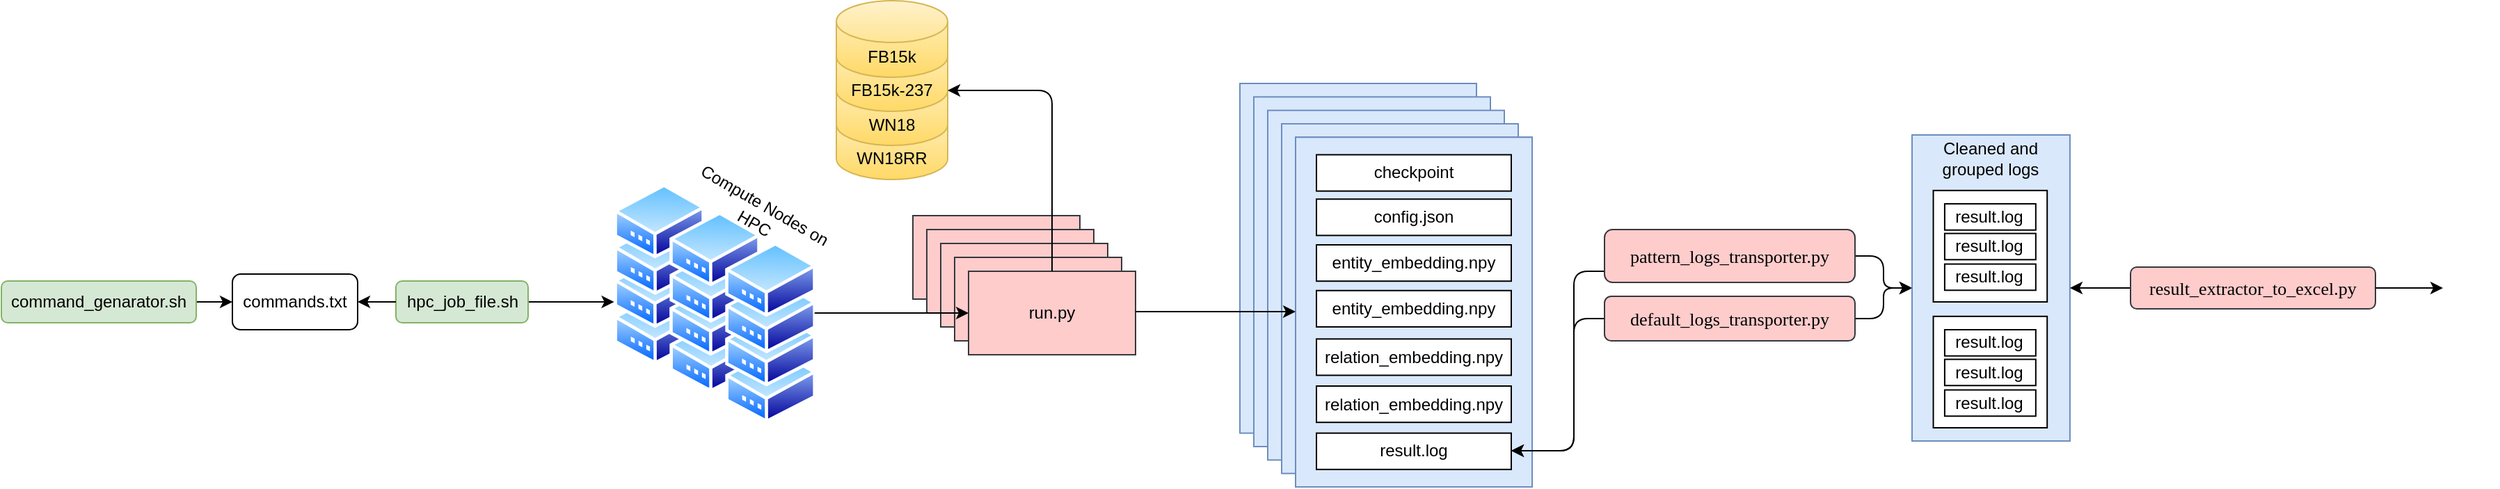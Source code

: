 <mxfile version="13.9.9" type="github">
  <diagram name="Page-1" id="e7e014a7-5840-1c2e-5031-d8a46d1fe8dd">
    <mxGraphModel dx="3146" dy="1958" grid="1" gridSize="10" guides="1" tooltips="1" connect="1" arrows="1" fold="1" page="1" pageScale="1" pageWidth="1169" pageHeight="826" background="#ffffff" math="0" shadow="0">
      <root>
        <mxCell id="0" />
        <mxCell id="1" parent="0" />
        <mxCell id="9wOc5MEG3pKJF_C7wdfZ-104" value="" style="group" vertex="1" connectable="0" parent="1">
          <mxGeometry x="740" y="-15" width="210" height="290" as="geometry" />
        </mxCell>
        <mxCell id="9wOc5MEG3pKJF_C7wdfZ-63" value="" style="group" vertex="1" connectable="0" parent="9wOc5MEG3pKJF_C7wdfZ-104">
          <mxGeometry width="170.0" height="251.333" as="geometry" />
        </mxCell>
        <mxCell id="9wOc5MEG3pKJF_C7wdfZ-58" value="" style="rounded=0;whiteSpace=wrap;html=1;fillColor=#dae8fc;strokeColor=#6c8ebf;" vertex="1" parent="9wOc5MEG3pKJF_C7wdfZ-63">
          <mxGeometry width="170.0" height="251.333" as="geometry" />
        </mxCell>
        <mxCell id="9wOc5MEG3pKJF_C7wdfZ-62" value="" style="group" vertex="1" connectable="0" parent="9wOc5MEG3pKJF_C7wdfZ-63">
          <mxGeometry x="15.0" y="12.567" width="140.0" height="226.2" as="geometry" />
        </mxCell>
        <mxCell id="9wOc5MEG3pKJF_C7wdfZ-52" value="checkpoint" style="rounded=0;whiteSpace=wrap;html=1;" vertex="1" parent="9wOc5MEG3pKJF_C7wdfZ-62">
          <mxGeometry width="140.0" height="26.1" as="geometry" />
        </mxCell>
        <mxCell id="9wOc5MEG3pKJF_C7wdfZ-54" value="config.json" style="rounded=0;whiteSpace=wrap;html=1;" vertex="1" parent="9wOc5MEG3pKJF_C7wdfZ-62">
          <mxGeometry y="31.9" width="140.0" height="26.1" as="geometry" />
        </mxCell>
        <mxCell id="9wOc5MEG3pKJF_C7wdfZ-55" value="entity_embedding.npy" style="rounded=0;whiteSpace=wrap;html=1;" vertex="1" parent="9wOc5MEG3pKJF_C7wdfZ-62">
          <mxGeometry y="64.767" width="140.0" height="26.1" as="geometry" />
        </mxCell>
        <mxCell id="9wOc5MEG3pKJF_C7wdfZ-57" value="entity_embedding.npy" style="rounded=0;whiteSpace=wrap;html=1;" vertex="1" parent="9wOc5MEG3pKJF_C7wdfZ-62">
          <mxGeometry y="97.633" width="140.0" height="26.1" as="geometry" />
        </mxCell>
        <mxCell id="9wOc5MEG3pKJF_C7wdfZ-59" value="relation_embedding.npy" style="rounded=0;whiteSpace=wrap;html=1;" vertex="1" parent="9wOc5MEG3pKJF_C7wdfZ-62">
          <mxGeometry y="132.433" width="140.0" height="26.1" as="geometry" />
        </mxCell>
        <mxCell id="9wOc5MEG3pKJF_C7wdfZ-60" value="relation_embedding.npy" style="rounded=0;whiteSpace=wrap;html=1;" vertex="1" parent="9wOc5MEG3pKJF_C7wdfZ-62">
          <mxGeometry y="166.267" width="140.0" height="26.1" as="geometry" />
        </mxCell>
        <mxCell id="9wOc5MEG3pKJF_C7wdfZ-61" value="result.log" style="rounded=0;whiteSpace=wrap;html=1;" vertex="1" parent="9wOc5MEG3pKJF_C7wdfZ-62">
          <mxGeometry y="200.1" width="140.0" height="26.1" as="geometry" />
        </mxCell>
        <mxCell id="9wOc5MEG3pKJF_C7wdfZ-64" value="" style="group" vertex="1" connectable="0" parent="9wOc5MEG3pKJF_C7wdfZ-104">
          <mxGeometry x="10" y="9.667" width="170.0" height="251.333" as="geometry" />
        </mxCell>
        <mxCell id="9wOc5MEG3pKJF_C7wdfZ-65" value="" style="rounded=0;whiteSpace=wrap;html=1;fillColor=#dae8fc;strokeColor=#6c8ebf;" vertex="1" parent="9wOc5MEG3pKJF_C7wdfZ-64">
          <mxGeometry width="170.0" height="251.333" as="geometry" />
        </mxCell>
        <mxCell id="9wOc5MEG3pKJF_C7wdfZ-66" value="" style="group" vertex="1" connectable="0" parent="9wOc5MEG3pKJF_C7wdfZ-64">
          <mxGeometry x="15.0" y="12.567" width="140.0" height="226.2" as="geometry" />
        </mxCell>
        <mxCell id="9wOc5MEG3pKJF_C7wdfZ-67" value="checkpoint" style="rounded=0;whiteSpace=wrap;html=1;" vertex="1" parent="9wOc5MEG3pKJF_C7wdfZ-66">
          <mxGeometry width="140.0" height="26.1" as="geometry" />
        </mxCell>
        <mxCell id="9wOc5MEG3pKJF_C7wdfZ-68" value="config.json" style="rounded=0;whiteSpace=wrap;html=1;" vertex="1" parent="9wOc5MEG3pKJF_C7wdfZ-66">
          <mxGeometry y="31.9" width="140.0" height="26.1" as="geometry" />
        </mxCell>
        <mxCell id="9wOc5MEG3pKJF_C7wdfZ-69" value="entity_embedding.npy" style="rounded=0;whiteSpace=wrap;html=1;" vertex="1" parent="9wOc5MEG3pKJF_C7wdfZ-66">
          <mxGeometry y="64.767" width="140.0" height="26.1" as="geometry" />
        </mxCell>
        <mxCell id="9wOc5MEG3pKJF_C7wdfZ-70" value="entity_embedding.npy" style="rounded=0;whiteSpace=wrap;html=1;" vertex="1" parent="9wOc5MEG3pKJF_C7wdfZ-66">
          <mxGeometry y="97.633" width="140.0" height="26.1" as="geometry" />
        </mxCell>
        <mxCell id="9wOc5MEG3pKJF_C7wdfZ-71" value="relation_embedding.npy" style="rounded=0;whiteSpace=wrap;html=1;" vertex="1" parent="9wOc5MEG3pKJF_C7wdfZ-66">
          <mxGeometry y="132.433" width="140.0" height="26.1" as="geometry" />
        </mxCell>
        <mxCell id="9wOc5MEG3pKJF_C7wdfZ-72" value="relation_embedding.npy" style="rounded=0;whiteSpace=wrap;html=1;" vertex="1" parent="9wOc5MEG3pKJF_C7wdfZ-66">
          <mxGeometry y="166.267" width="140.0" height="26.1" as="geometry" />
        </mxCell>
        <mxCell id="9wOc5MEG3pKJF_C7wdfZ-73" value="result.log" style="rounded=0;whiteSpace=wrap;html=1;" vertex="1" parent="9wOc5MEG3pKJF_C7wdfZ-66">
          <mxGeometry y="200.1" width="140.0" height="26.1" as="geometry" />
        </mxCell>
        <mxCell id="9wOc5MEG3pKJF_C7wdfZ-74" value="" style="group" vertex="1" connectable="0" parent="9wOc5MEG3pKJF_C7wdfZ-104">
          <mxGeometry x="20" y="19.333" width="170.0" height="251.333" as="geometry" />
        </mxCell>
        <mxCell id="9wOc5MEG3pKJF_C7wdfZ-75" value="" style="rounded=0;whiteSpace=wrap;html=1;fillColor=#dae8fc;strokeColor=#6c8ebf;" vertex="1" parent="9wOc5MEG3pKJF_C7wdfZ-74">
          <mxGeometry width="170.0" height="251.333" as="geometry" />
        </mxCell>
        <mxCell id="9wOc5MEG3pKJF_C7wdfZ-76" value="" style="group" vertex="1" connectable="0" parent="9wOc5MEG3pKJF_C7wdfZ-74">
          <mxGeometry x="15.0" y="12.567" width="140.0" height="226.2" as="geometry" />
        </mxCell>
        <mxCell id="9wOc5MEG3pKJF_C7wdfZ-77" value="checkpoint" style="rounded=0;whiteSpace=wrap;html=1;" vertex="1" parent="9wOc5MEG3pKJF_C7wdfZ-76">
          <mxGeometry width="140.0" height="26.1" as="geometry" />
        </mxCell>
        <mxCell id="9wOc5MEG3pKJF_C7wdfZ-78" value="config.json" style="rounded=0;whiteSpace=wrap;html=1;" vertex="1" parent="9wOc5MEG3pKJF_C7wdfZ-76">
          <mxGeometry y="31.9" width="140.0" height="26.1" as="geometry" />
        </mxCell>
        <mxCell id="9wOc5MEG3pKJF_C7wdfZ-79" value="entity_embedding.npy" style="rounded=0;whiteSpace=wrap;html=1;" vertex="1" parent="9wOc5MEG3pKJF_C7wdfZ-76">
          <mxGeometry y="64.767" width="140.0" height="26.1" as="geometry" />
        </mxCell>
        <mxCell id="9wOc5MEG3pKJF_C7wdfZ-80" value="entity_embedding.npy" style="rounded=0;whiteSpace=wrap;html=1;" vertex="1" parent="9wOc5MEG3pKJF_C7wdfZ-76">
          <mxGeometry y="97.633" width="140.0" height="26.1" as="geometry" />
        </mxCell>
        <mxCell id="9wOc5MEG3pKJF_C7wdfZ-81" value="relation_embedding.npy" style="rounded=0;whiteSpace=wrap;html=1;" vertex="1" parent="9wOc5MEG3pKJF_C7wdfZ-76">
          <mxGeometry y="132.433" width="140.0" height="26.1" as="geometry" />
        </mxCell>
        <mxCell id="9wOc5MEG3pKJF_C7wdfZ-82" value="relation_embedding.npy" style="rounded=0;whiteSpace=wrap;html=1;" vertex="1" parent="9wOc5MEG3pKJF_C7wdfZ-76">
          <mxGeometry y="166.267" width="140.0" height="26.1" as="geometry" />
        </mxCell>
        <mxCell id="9wOc5MEG3pKJF_C7wdfZ-83" value="result.log" style="rounded=0;whiteSpace=wrap;html=1;" vertex="1" parent="9wOc5MEG3pKJF_C7wdfZ-76">
          <mxGeometry y="200.1" width="140.0" height="26.1" as="geometry" />
        </mxCell>
        <mxCell id="9wOc5MEG3pKJF_C7wdfZ-84" value="" style="group" vertex="1" connectable="0" parent="9wOc5MEG3pKJF_C7wdfZ-104">
          <mxGeometry x="30" y="29.0" width="170.0" height="251.333" as="geometry" />
        </mxCell>
        <mxCell id="9wOc5MEG3pKJF_C7wdfZ-85" value="" style="rounded=0;whiteSpace=wrap;html=1;fillColor=#dae8fc;strokeColor=#6c8ebf;" vertex="1" parent="9wOc5MEG3pKJF_C7wdfZ-84">
          <mxGeometry width="170.0" height="251.333" as="geometry" />
        </mxCell>
        <mxCell id="9wOc5MEG3pKJF_C7wdfZ-86" value="" style="group" vertex="1" connectable="0" parent="9wOc5MEG3pKJF_C7wdfZ-84">
          <mxGeometry x="15.0" y="12.567" width="140.0" height="226.2" as="geometry" />
        </mxCell>
        <mxCell id="9wOc5MEG3pKJF_C7wdfZ-87" value="checkpoint" style="rounded=0;whiteSpace=wrap;html=1;" vertex="1" parent="9wOc5MEG3pKJF_C7wdfZ-86">
          <mxGeometry width="140.0" height="26.1" as="geometry" />
        </mxCell>
        <mxCell id="9wOc5MEG3pKJF_C7wdfZ-88" value="config.json" style="rounded=0;whiteSpace=wrap;html=1;" vertex="1" parent="9wOc5MEG3pKJF_C7wdfZ-86">
          <mxGeometry y="31.9" width="140.0" height="26.1" as="geometry" />
        </mxCell>
        <mxCell id="9wOc5MEG3pKJF_C7wdfZ-89" value="entity_embedding.npy" style="rounded=0;whiteSpace=wrap;html=1;" vertex="1" parent="9wOc5MEG3pKJF_C7wdfZ-86">
          <mxGeometry y="64.767" width="140.0" height="26.1" as="geometry" />
        </mxCell>
        <mxCell id="9wOc5MEG3pKJF_C7wdfZ-90" value="entity_embedding.npy" style="rounded=0;whiteSpace=wrap;html=1;" vertex="1" parent="9wOc5MEG3pKJF_C7wdfZ-86">
          <mxGeometry y="97.633" width="140.0" height="26.1" as="geometry" />
        </mxCell>
        <mxCell id="9wOc5MEG3pKJF_C7wdfZ-91" value="relation_embedding.npy" style="rounded=0;whiteSpace=wrap;html=1;" vertex="1" parent="9wOc5MEG3pKJF_C7wdfZ-86">
          <mxGeometry y="132.433" width="140.0" height="26.1" as="geometry" />
        </mxCell>
        <mxCell id="9wOc5MEG3pKJF_C7wdfZ-92" value="relation_embedding.npy" style="rounded=0;whiteSpace=wrap;html=1;" vertex="1" parent="9wOc5MEG3pKJF_C7wdfZ-86">
          <mxGeometry y="166.267" width="140.0" height="26.1" as="geometry" />
        </mxCell>
        <mxCell id="9wOc5MEG3pKJF_C7wdfZ-93" value="result.log" style="rounded=0;whiteSpace=wrap;html=1;" vertex="1" parent="9wOc5MEG3pKJF_C7wdfZ-86">
          <mxGeometry y="200.1" width="140.0" height="26.1" as="geometry" />
        </mxCell>
        <mxCell id="9wOc5MEG3pKJF_C7wdfZ-94" value="" style="group;fillColor=#dae8fc;strokeColor=#6c8ebf;" vertex="1" connectable="0" parent="9wOc5MEG3pKJF_C7wdfZ-104">
          <mxGeometry x="40" y="38.667" width="170.0" height="251.333" as="geometry" />
        </mxCell>
        <mxCell id="9wOc5MEG3pKJF_C7wdfZ-95" value="" style="rounded=0;whiteSpace=wrap;html=1;fillColor=#dae8fc;strokeColor=#6c8ebf;" vertex="1" parent="9wOc5MEG3pKJF_C7wdfZ-94">
          <mxGeometry width="170.0" height="251.333" as="geometry" />
        </mxCell>
        <mxCell id="9wOc5MEG3pKJF_C7wdfZ-96" value="" style="group" vertex="1" connectable="0" parent="9wOc5MEG3pKJF_C7wdfZ-94">
          <mxGeometry x="15.0" y="12.567" width="140.0" height="226.2" as="geometry" />
        </mxCell>
        <mxCell id="9wOc5MEG3pKJF_C7wdfZ-97" value="checkpoint" style="rounded=0;whiteSpace=wrap;html=1;" vertex="1" parent="9wOc5MEG3pKJF_C7wdfZ-96">
          <mxGeometry width="140.0" height="26.1" as="geometry" />
        </mxCell>
        <mxCell id="9wOc5MEG3pKJF_C7wdfZ-98" value="config.json" style="rounded=0;whiteSpace=wrap;html=1;" vertex="1" parent="9wOc5MEG3pKJF_C7wdfZ-96">
          <mxGeometry y="31.9" width="140.0" height="26.1" as="geometry" />
        </mxCell>
        <mxCell id="9wOc5MEG3pKJF_C7wdfZ-99" value="entity_embedding.npy" style="rounded=0;whiteSpace=wrap;html=1;" vertex="1" parent="9wOc5MEG3pKJF_C7wdfZ-96">
          <mxGeometry y="64.767" width="140.0" height="26.1" as="geometry" />
        </mxCell>
        <mxCell id="9wOc5MEG3pKJF_C7wdfZ-100" value="entity_embedding.npy" style="rounded=0;whiteSpace=wrap;html=1;" vertex="1" parent="9wOc5MEG3pKJF_C7wdfZ-96">
          <mxGeometry y="97.633" width="140.0" height="26.1" as="geometry" />
        </mxCell>
        <mxCell id="9wOc5MEG3pKJF_C7wdfZ-101" value="relation_embedding.npy" style="rounded=0;whiteSpace=wrap;html=1;" vertex="1" parent="9wOc5MEG3pKJF_C7wdfZ-96">
          <mxGeometry y="132.433" width="140.0" height="26.1" as="geometry" />
        </mxCell>
        <mxCell id="9wOc5MEG3pKJF_C7wdfZ-102" value="relation_embedding.npy" style="rounded=0;whiteSpace=wrap;html=1;" vertex="1" parent="9wOc5MEG3pKJF_C7wdfZ-96">
          <mxGeometry y="166.267" width="140.0" height="26.1" as="geometry" />
        </mxCell>
        <mxCell id="9wOc5MEG3pKJF_C7wdfZ-103" value="result.log" style="rounded=0;whiteSpace=wrap;html=1;" vertex="1" parent="9wOc5MEG3pKJF_C7wdfZ-96">
          <mxGeometry y="200.1" width="140.0" height="26.1" as="geometry" />
        </mxCell>
        <mxCell id="9wOc5MEG3pKJF_C7wdfZ-108" value="" style="group" vertex="1" connectable="0" parent="1">
          <mxGeometry x="505" y="80" width="160" height="100" as="geometry" />
        </mxCell>
        <mxCell id="9wOc5MEG3pKJF_C7wdfZ-47" value="run.py" style="rounded=0;whiteSpace=wrap;html=1;fillColor=#ffcccc;strokeColor=#36393d;" vertex="1" parent="9wOc5MEG3pKJF_C7wdfZ-108">
          <mxGeometry width="120" height="60" as="geometry" />
        </mxCell>
        <mxCell id="9wOc5MEG3pKJF_C7wdfZ-48" value="run.py" style="rounded=0;whiteSpace=wrap;html=1;fillColor=#ffcccc;strokeColor=#36393d;" vertex="1" parent="9wOc5MEG3pKJF_C7wdfZ-108">
          <mxGeometry x="10" y="10" width="120" height="60" as="geometry" />
        </mxCell>
        <mxCell id="9wOc5MEG3pKJF_C7wdfZ-49" value="run.py" style="rounded=0;whiteSpace=wrap;html=1;fillColor=#ffcccc;strokeColor=#36393d;" vertex="1" parent="9wOc5MEG3pKJF_C7wdfZ-108">
          <mxGeometry x="20" y="20" width="120" height="60" as="geometry" />
        </mxCell>
        <mxCell id="9wOc5MEG3pKJF_C7wdfZ-50" value="run.py" style="rounded=0;whiteSpace=wrap;html=1;fillColor=#ffcccc;strokeColor=#36393d;" vertex="1" parent="9wOc5MEG3pKJF_C7wdfZ-108">
          <mxGeometry x="30" y="30" width="120" height="60" as="geometry" />
        </mxCell>
        <mxCell id="9wOc5MEG3pKJF_C7wdfZ-51" value="run.py" style="rounded=0;whiteSpace=wrap;html=1;fillColor=#ffcccc;strokeColor=#36393d;" vertex="1" parent="9wOc5MEG3pKJF_C7wdfZ-108">
          <mxGeometry x="40" y="40" width="120" height="60" as="geometry" />
        </mxCell>
        <mxCell id="9wOc5MEG3pKJF_C7wdfZ-123" value="" style="group" vertex="1" connectable="0" parent="1">
          <mxGeometry x="290" y="59" width="170" height="170" as="geometry" />
        </mxCell>
        <mxCell id="9wOc5MEG3pKJF_C7wdfZ-115" value="" style="aspect=fixed;perimeter=ellipsePerimeter;html=1;align=center;shadow=0;dashed=0;spacingTop=3;image;image=img/lib/active_directory/shadowed_router.svg;" vertex="1" parent="9wOc5MEG3pKJF_C7wdfZ-123">
          <mxGeometry y="48" width="65.6" height="80" as="geometry" />
        </mxCell>
        <mxCell id="9wOc5MEG3pKJF_C7wdfZ-116" value="" style="aspect=fixed;perimeter=ellipsePerimeter;html=1;align=center;shadow=0;dashed=0;spacingTop=3;image;image=img/lib/active_directory/shadowed_router.svg;" vertex="1" parent="9wOc5MEG3pKJF_C7wdfZ-123">
          <mxGeometry y="-2" width="65.6" height="80" as="geometry" />
        </mxCell>
        <mxCell id="9wOc5MEG3pKJF_C7wdfZ-118" value="" style="aspect=fixed;perimeter=ellipsePerimeter;html=1;align=center;shadow=0;dashed=0;spacingTop=3;image;image=img/lib/active_directory/shadowed_router.svg;" vertex="1" parent="9wOc5MEG3pKJF_C7wdfZ-123">
          <mxGeometry x="40" y="68" width="65.6" height="80" as="geometry" />
        </mxCell>
        <mxCell id="9wOc5MEG3pKJF_C7wdfZ-119" value="" style="aspect=fixed;perimeter=ellipsePerimeter;html=1;align=center;shadow=0;dashed=0;spacingTop=3;image;image=img/lib/active_directory/shadowed_router.svg;" vertex="1" parent="9wOc5MEG3pKJF_C7wdfZ-123">
          <mxGeometry x="40" y="18" width="65.6" height="80" as="geometry" />
        </mxCell>
        <mxCell id="9wOc5MEG3pKJF_C7wdfZ-120" value="" style="aspect=fixed;perimeter=ellipsePerimeter;html=1;align=center;shadow=0;dashed=0;spacingTop=3;image;image=img/lib/active_directory/shadowed_router.svg;" vertex="1" parent="9wOc5MEG3pKJF_C7wdfZ-123">
          <mxGeometry x="80" y="90" width="65.6" height="80" as="geometry" />
        </mxCell>
        <mxCell id="9wOc5MEG3pKJF_C7wdfZ-121" value="" style="aspect=fixed;perimeter=ellipsePerimeter;html=1;align=center;shadow=0;dashed=0;spacingTop=3;image;image=img/lib/active_directory/shadowed_router.svg;" vertex="1" parent="9wOc5MEG3pKJF_C7wdfZ-123">
          <mxGeometry x="80" y="40" width="65.6" height="80" as="geometry" />
        </mxCell>
        <mxCell id="9wOc5MEG3pKJF_C7wdfZ-152" value="" style="group" vertex="1" connectable="0" parent="1">
          <mxGeometry x="450" y="-50" width="80" height="104" as="geometry" />
        </mxCell>
        <mxCell id="9wOc5MEG3pKJF_C7wdfZ-136" value="&lt;span style=&quot;color: rgb(0 , 0 , 0) ; font-family: &amp;#34;helvetica&amp;#34; ; font-size: 12px ; font-style: normal ; font-weight: 400 ; letter-spacing: normal ; text-align: center ; text-indent: 0px ; text-transform: none ; word-spacing: 0px ; display: inline ; float: none&quot;&gt;WN18RR&lt;/span&gt;" style="shape=cylinder3;whiteSpace=wrap;html=1;boundedLbl=1;backgroundOutline=1;size=15;gradientColor=#ffd966;fillColor=#fff2cc;strokeColor=#d6b656;" vertex="1" parent="9wOc5MEG3pKJF_C7wdfZ-152">
          <mxGeometry y="49" width="80" height="55" as="geometry" />
        </mxCell>
        <mxCell id="9wOc5MEG3pKJF_C7wdfZ-137" value="&lt;span style=&quot;color: rgb(0 , 0 , 0) ; font-family: &amp;#34;helvetica&amp;#34; ; font-size: 12px ; font-style: normal ; font-weight: 400 ; letter-spacing: normal ; text-align: center ; text-indent: 0px ; text-transform: none ; word-spacing: 0px ; display: inline ; float: none&quot;&gt;WN18&lt;/span&gt;" style="shape=cylinder3;whiteSpace=wrap;html=1;boundedLbl=1;backgroundOutline=1;size=15;gradientColor=#ffd966;fillColor=#fff2cc;strokeColor=#d6b656;" vertex="1" parent="9wOc5MEG3pKJF_C7wdfZ-152">
          <mxGeometry y="24.5" width="80" height="55" as="geometry" />
        </mxCell>
        <mxCell id="9wOc5MEG3pKJF_C7wdfZ-138" value="&lt;span style=&quot;color: rgb(0 , 0 , 0) ; font-family: &amp;#34;helvetica&amp;#34; ; font-size: 12px ; font-style: normal ; font-weight: 400 ; letter-spacing: normal ; text-align: center ; text-indent: 0px ; text-transform: none ; word-spacing: 0px ; display: inline ; float: none&quot;&gt;FB15k-237&lt;/span&gt;" style="shape=cylinder3;whiteSpace=wrap;html=1;boundedLbl=1;backgroundOutline=1;size=15;fillColor=#fff2cc;strokeColor=#d6b656;gradientColor=#ffd966;" vertex="1" parent="9wOc5MEG3pKJF_C7wdfZ-152">
          <mxGeometry width="80" height="55" as="geometry" />
        </mxCell>
        <mxCell id="9wOc5MEG3pKJF_C7wdfZ-151" value="&lt;span style=&quot;color: rgb(0 , 0 , 0) ; font-family: &amp;#34;helvetica&amp;#34; ; font-size: 12px ; font-style: normal ; font-weight: 400 ; letter-spacing: normal ; text-align: center ; text-indent: 0px ; text-transform: none ; word-spacing: 0px ; display: inline ; float: none&quot;&gt;FB15k&lt;/span&gt;" style="shape=cylinder3;whiteSpace=wrap;html=1;boundedLbl=1;backgroundOutline=1;size=15;fillColor=#fff2cc;strokeColor=#d6b656;gradientColor=#ffd966;" vertex="1" parent="9wOc5MEG3pKJF_C7wdfZ-152">
          <mxGeometry y="-24.5" width="80" height="55" as="geometry" />
        </mxCell>
        <mxCell id="9wOc5MEG3pKJF_C7wdfZ-216" value="" style="edgeStyle=orthogonalEdgeStyle;rounded=1;orthogonalLoop=1;jettySize=auto;html=1;" edge="1" parent="1" source="9wOc5MEG3pKJF_C7wdfZ-41" target="9wOc5MEG3pKJF_C7wdfZ-42">
          <mxGeometry relative="1" as="geometry" />
        </mxCell>
        <mxCell id="9wOc5MEG3pKJF_C7wdfZ-41" value="command_genarator.sh" style="rounded=1;whiteSpace=wrap;html=1;fillColor=#d5e8d4;strokeColor=#82b366;" vertex="1" parent="1">
          <mxGeometry x="-150" y="127" width="140" height="30" as="geometry" />
        </mxCell>
        <mxCell id="9wOc5MEG3pKJF_C7wdfZ-42" value="commands.txt" style="rounded=1;whiteSpace=wrap;html=1;" vertex="1" parent="1">
          <mxGeometry x="16" y="122" width="90" height="40" as="geometry" />
        </mxCell>
        <mxCell id="9wOc5MEG3pKJF_C7wdfZ-219" style="edgeStyle=orthogonalEdgeStyle;rounded=1;orthogonalLoop=1;jettySize=auto;html=1;" edge="1" parent="1" source="9wOc5MEG3pKJF_C7wdfZ-44" target="9wOc5MEG3pKJF_C7wdfZ-115">
          <mxGeometry relative="1" as="geometry">
            <Array as="points">
              <mxPoint x="280" y="142" />
              <mxPoint x="280" y="142" />
            </Array>
          </mxGeometry>
        </mxCell>
        <mxCell id="9wOc5MEG3pKJF_C7wdfZ-44" value="hpc_job_file.sh" style="rounded=1;whiteSpace=wrap;html=1;fillColor=#d5e8d4;strokeColor=#82b366;" vertex="1" parent="1">
          <mxGeometry x="133.5" y="127" width="95" height="30" as="geometry" />
        </mxCell>
        <mxCell id="9wOc5MEG3pKJF_C7wdfZ-45" value="" style="edgeStyle=orthogonalEdgeStyle;rounded=0;orthogonalLoop=1;jettySize=auto;html=1;" edge="1" parent="1" source="9wOc5MEG3pKJF_C7wdfZ-44" target="9wOc5MEG3pKJF_C7wdfZ-42">
          <mxGeometry x="158.5" y="365" as="geometry" />
        </mxCell>
        <mxCell id="9wOc5MEG3pKJF_C7wdfZ-164" style="edgeStyle=orthogonalEdgeStyle;rounded=1;orthogonalLoop=1;jettySize=auto;html=1;" edge="1" parent="1" source="9wOc5MEG3pKJF_C7wdfZ-158" target="9wOc5MEG3pKJF_C7wdfZ-103">
          <mxGeometry relative="1" as="geometry">
            <Array as="points">
              <mxPoint x="1130" y="120" />
              <mxPoint x="980" y="120" />
              <mxPoint x="980" y="249" />
            </Array>
          </mxGeometry>
        </mxCell>
        <mxCell id="9wOc5MEG3pKJF_C7wdfZ-202" style="edgeStyle=orthogonalEdgeStyle;rounded=1;orthogonalLoop=1;jettySize=auto;html=1;" edge="1" parent="1" source="9wOc5MEG3pKJF_C7wdfZ-158" target="9wOc5MEG3pKJF_C7wdfZ-195">
          <mxGeometry relative="1" as="geometry" />
        </mxCell>
        <mxCell id="9wOc5MEG3pKJF_C7wdfZ-158" value="&lt;pre style=&quot;font-family: &amp;#34;.applesystemuifont&amp;#34; ; font-size: 9.8pt&quot;&gt;pattern_logs_transporter.py&lt;/pre&gt;" style="rounded=1;whiteSpace=wrap;html=1;fillColor=#ffcccc;strokeColor=#36393d;" vertex="1" parent="1">
          <mxGeometry x="1002" y="90" width="180" height="38" as="geometry" />
        </mxCell>
        <mxCell id="9wOc5MEG3pKJF_C7wdfZ-165" style="edgeStyle=orthogonalEdgeStyle;rounded=1;orthogonalLoop=1;jettySize=auto;html=1;" edge="1" parent="1" source="9wOc5MEG3pKJF_C7wdfZ-159" target="9wOc5MEG3pKJF_C7wdfZ-103">
          <mxGeometry relative="1" as="geometry">
            <Array as="points">
              <mxPoint x="980" y="154" />
              <mxPoint x="980" y="249" />
            </Array>
          </mxGeometry>
        </mxCell>
        <mxCell id="9wOc5MEG3pKJF_C7wdfZ-201" style="edgeStyle=orthogonalEdgeStyle;rounded=1;orthogonalLoop=1;jettySize=auto;html=1;" edge="1" parent="1" source="9wOc5MEG3pKJF_C7wdfZ-159" target="9wOc5MEG3pKJF_C7wdfZ-195">
          <mxGeometry relative="1" as="geometry" />
        </mxCell>
        <mxCell id="9wOc5MEG3pKJF_C7wdfZ-159" value="&lt;pre style=&quot;font-family: &amp;#34;.applesystemuifont&amp;#34; ; font-size: 9.8pt&quot;&gt;default_logs_transporter.py&lt;/pre&gt;" style="rounded=1;whiteSpace=wrap;html=1;fillColor=#ffcccc;strokeColor=#36393d;" vertex="1" parent="1">
          <mxGeometry x="1002" y="138" width="180" height="32" as="geometry" />
        </mxCell>
        <mxCell id="9wOc5MEG3pKJF_C7wdfZ-198" value="" style="group" vertex="1" connectable="0" parent="1">
          <mxGeometry x="1223" y="22" width="166.53" height="231.15" as="geometry" />
        </mxCell>
        <mxCell id="9wOc5MEG3pKJF_C7wdfZ-195" value="" style="rounded=0;whiteSpace=wrap;html=1;fillColor=#dae8fc;strokeColor=#6c8ebf;" vertex="1" parent="9wOc5MEG3pKJF_C7wdfZ-198">
          <mxGeometry width="113.46" height="220" as="geometry" />
        </mxCell>
        <mxCell id="9wOc5MEG3pKJF_C7wdfZ-185" value="" style="group" vertex="1" connectable="0" parent="9wOc5MEG3pKJF_C7wdfZ-198">
          <mxGeometry x="23.46" y="49.5" width="143.07" height="181.65" as="geometry" />
        </mxCell>
        <mxCell id="9wOc5MEG3pKJF_C7wdfZ-169" value="" style="group" vertex="1" connectable="0" parent="9wOc5MEG3pKJF_C7wdfZ-185">
          <mxGeometry y="60" width="101.82" height="121.65" as="geometry" />
        </mxCell>
        <mxCell id="9wOc5MEG3pKJF_C7wdfZ-171" value="" style="group" vertex="1" connectable="0" parent="9wOc5MEG3pKJF_C7wdfZ-185">
          <mxGeometry y="90.5" width="96.138" height="90.483" as="geometry" />
        </mxCell>
        <mxCell id="9wOc5MEG3pKJF_C7wdfZ-172" value="" style="rounded=0;whiteSpace=wrap;html=1;" vertex="1" parent="9wOc5MEG3pKJF_C7wdfZ-171">
          <mxGeometry x="-8.182" y="-9.597" width="81.818" height="80.097" as="geometry" />
        </mxCell>
        <mxCell id="9wOc5MEG3pKJF_C7wdfZ-173" value="result.log" style="rounded=0;whiteSpace=wrap;html=1;" vertex="1" parent="9wOc5MEG3pKJF_C7wdfZ-171">
          <mxGeometry width="65.455" height="18.848" as="geometry" />
        </mxCell>
        <mxCell id="9wOc5MEG3pKJF_C7wdfZ-174" value="result.log" style="rounded=0;whiteSpace=wrap;html=1;" vertex="1" parent="9wOc5MEG3pKJF_C7wdfZ-171">
          <mxGeometry y="21.291" width="65.455" height="18.848" as="geometry" />
        </mxCell>
        <mxCell id="9wOc5MEG3pKJF_C7wdfZ-175" value="result.log" style="rounded=0;whiteSpace=wrap;html=1;" vertex="1" parent="9wOc5MEG3pKJF_C7wdfZ-171">
          <mxGeometry y="43.28" width="65.455" height="18.848" as="geometry" />
        </mxCell>
        <mxCell id="9wOc5MEG3pKJF_C7wdfZ-189" value="" style="group" vertex="1" connectable="0" parent="9wOc5MEG3pKJF_C7wdfZ-185">
          <mxGeometry y="0.02" width="143.07" height="170.963" as="geometry" />
        </mxCell>
        <mxCell id="9wOc5MEG3pKJF_C7wdfZ-190" value="" style="rounded=0;whiteSpace=wrap;html=1;" vertex="1" parent="9wOc5MEG3pKJF_C7wdfZ-189">
          <mxGeometry x="-8.182" y="-9.597" width="81.818" height="80.097" as="geometry" />
        </mxCell>
        <mxCell id="9wOc5MEG3pKJF_C7wdfZ-191" value="result.log" style="rounded=0;whiteSpace=wrap;html=1;" vertex="1" parent="9wOc5MEG3pKJF_C7wdfZ-189">
          <mxGeometry width="65.455" height="18.848" as="geometry" />
        </mxCell>
        <mxCell id="9wOc5MEG3pKJF_C7wdfZ-192" value="result.log" style="rounded=0;whiteSpace=wrap;html=1;" vertex="1" parent="9wOc5MEG3pKJF_C7wdfZ-189">
          <mxGeometry y="21.291" width="65.455" height="18.848" as="geometry" />
        </mxCell>
        <mxCell id="9wOc5MEG3pKJF_C7wdfZ-193" value="result.log" style="rounded=0;whiteSpace=wrap;html=1;" vertex="1" parent="9wOc5MEG3pKJF_C7wdfZ-189">
          <mxGeometry y="43.28" width="65.455" height="18.848" as="geometry" />
        </mxCell>
        <mxCell id="9wOc5MEG3pKJF_C7wdfZ-196" value="Cleaned and grouped logs" style="text;html=1;strokeColor=none;fillColor=none;align=center;verticalAlign=middle;whiteSpace=wrap;rounded=0;" vertex="1" parent="9wOc5MEG3pKJF_C7wdfZ-198">
          <mxGeometry x="18.37" y="7" width="76.73" height="20" as="geometry" />
        </mxCell>
        <mxCell id="9wOc5MEG3pKJF_C7wdfZ-199" style="edgeStyle=orthogonalEdgeStyle;rounded=1;orthogonalLoop=1;jettySize=auto;html=1;exitX=0.5;exitY=0;exitDx=0;exitDy=0;entryX=1;entryY=1;entryDx=0;entryDy=-15;entryPerimeter=0;" edge="1" parent="1" source="9wOc5MEG3pKJF_C7wdfZ-51" target="9wOc5MEG3pKJF_C7wdfZ-138">
          <mxGeometry relative="1" as="geometry" />
        </mxCell>
        <mxCell id="9wOc5MEG3pKJF_C7wdfZ-203" style="edgeStyle=orthogonalEdgeStyle;rounded=1;orthogonalLoop=1;jettySize=auto;html=1;" edge="1" parent="1" source="9wOc5MEG3pKJF_C7wdfZ-200" target="9wOc5MEG3pKJF_C7wdfZ-195">
          <mxGeometry relative="1" as="geometry" />
        </mxCell>
        <mxCell id="9wOc5MEG3pKJF_C7wdfZ-200" value="&lt;pre style=&quot;font-family: &amp;#34;.applesystemuifont&amp;#34; ; font-size: 9.8pt&quot;&gt;result_extractor_to_excel.py&lt;/pre&gt;" style="rounded=1;whiteSpace=wrap;html=1;fillColor=#ffcccc;strokeColor=#36393d;" vertex="1" parent="1">
          <mxGeometry x="1380" y="117" width="176" height="30" as="geometry" />
        </mxCell>
        <mxCell id="9wOc5MEG3pKJF_C7wdfZ-209" value="" style="group" vertex="1" connectable="0" parent="1">
          <mxGeometry x="1577" y="85" width="67.5" height="67" as="geometry" />
        </mxCell>
        <mxCell id="9wOc5MEG3pKJF_C7wdfZ-204" value="" style="shape=image;html=1;verticalAlign=top;verticalLabelPosition=bottom;labelBackgroundColor=#ffffff;imageAspect=0;aspect=fixed;image=https://cdn3.iconfinder.com/data/icons/logos-brands-3/24/logo_brand_brands_logos_excel-128.png" vertex="1" parent="9wOc5MEG3pKJF_C7wdfZ-209">
          <mxGeometry width="40" height="40" as="geometry" />
        </mxCell>
        <mxCell id="9wOc5MEG3pKJF_C7wdfZ-206" value="" style="shape=image;html=1;verticalAlign=top;verticalLabelPosition=bottom;labelBackgroundColor=#ffffff;imageAspect=0;aspect=fixed;image=https://cdn3.iconfinder.com/data/icons/logos-brands-3/24/logo_brand_brands_logos_excel-128.png" vertex="1" parent="9wOc5MEG3pKJF_C7wdfZ-209">
          <mxGeometry x="9" y="7" width="40" height="40" as="geometry" />
        </mxCell>
        <mxCell id="9wOc5MEG3pKJF_C7wdfZ-207" value="" style="shape=image;html=1;verticalAlign=top;verticalLabelPosition=bottom;labelBackgroundColor=#ffffff;imageAspect=0;aspect=fixed;image=https://cdn3.iconfinder.com/data/icons/logos-brands-3/24/logo_brand_brands_logos_excel-128.png" vertex="1" parent="9wOc5MEG3pKJF_C7wdfZ-209">
          <mxGeometry x="18" y="17" width="40" height="40" as="geometry" />
        </mxCell>
        <mxCell id="9wOc5MEG3pKJF_C7wdfZ-205" value="" style="shape=image;html=1;verticalAlign=top;verticalLabelPosition=bottom;labelBackgroundColor=#ffffff;imageAspect=0;aspect=fixed;image=https://cdn3.iconfinder.com/data/icons/logos-brands-3/24/logo_brand_brands_logos_excel-128.png" vertex="1" parent="9wOc5MEG3pKJF_C7wdfZ-209">
          <mxGeometry x="27.5" y="27" width="40" height="40" as="geometry" />
        </mxCell>
        <mxCell id="9wOc5MEG3pKJF_C7wdfZ-210" style="edgeStyle=orthogonalEdgeStyle;rounded=1;orthogonalLoop=1;jettySize=auto;html=1;" edge="1" parent="1" source="9wOc5MEG3pKJF_C7wdfZ-51" target="9wOc5MEG3pKJF_C7wdfZ-95">
          <mxGeometry relative="1" as="geometry">
            <Array as="points">
              <mxPoint x="710" y="149" />
              <mxPoint x="710" y="149" />
            </Array>
          </mxGeometry>
        </mxCell>
        <mxCell id="9wOc5MEG3pKJF_C7wdfZ-156" value="Compute Nodes on HPC" style="text;html=1;strokeColor=none;fillColor=none;align=center;verticalAlign=middle;whiteSpace=wrap;rounded=0;rotation=30;" vertex="1" parent="1">
          <mxGeometry x="330" y="69" width="130" height="20" as="geometry" />
        </mxCell>
        <mxCell id="9wOc5MEG3pKJF_C7wdfZ-215" style="edgeStyle=orthogonalEdgeStyle;rounded=1;orthogonalLoop=1;jettySize=auto;html=1;" edge="1" parent="1" source="9wOc5MEG3pKJF_C7wdfZ-200" target="9wOc5MEG3pKJF_C7wdfZ-205">
          <mxGeometry relative="1" as="geometry" />
        </mxCell>
        <mxCell id="9wOc5MEG3pKJF_C7wdfZ-220" style="edgeStyle=orthogonalEdgeStyle;rounded=1;orthogonalLoop=1;jettySize=auto;html=1;" edge="1" parent="1" source="9wOc5MEG3pKJF_C7wdfZ-121" target="9wOc5MEG3pKJF_C7wdfZ-51">
          <mxGeometry relative="1" as="geometry">
            <mxPoint x="500" y="139.0" as="targetPoint" />
            <Array as="points">
              <mxPoint x="460" y="150" />
              <mxPoint x="460" y="150" />
            </Array>
          </mxGeometry>
        </mxCell>
      </root>
    </mxGraphModel>
  </diagram>
</mxfile>
